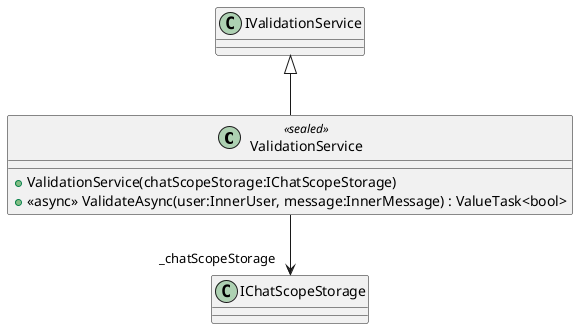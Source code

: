 @startuml
class ValidationService <<sealed>> {
    + ValidationService(chatScopeStorage:IChatScopeStorage)
    + <<async>> ValidateAsync(user:InnerUser, message:InnerMessage) : ValueTask<bool>
}
IValidationService <|-- ValidationService
ValidationService --> "_chatScopeStorage" IChatScopeStorage
@enduml

